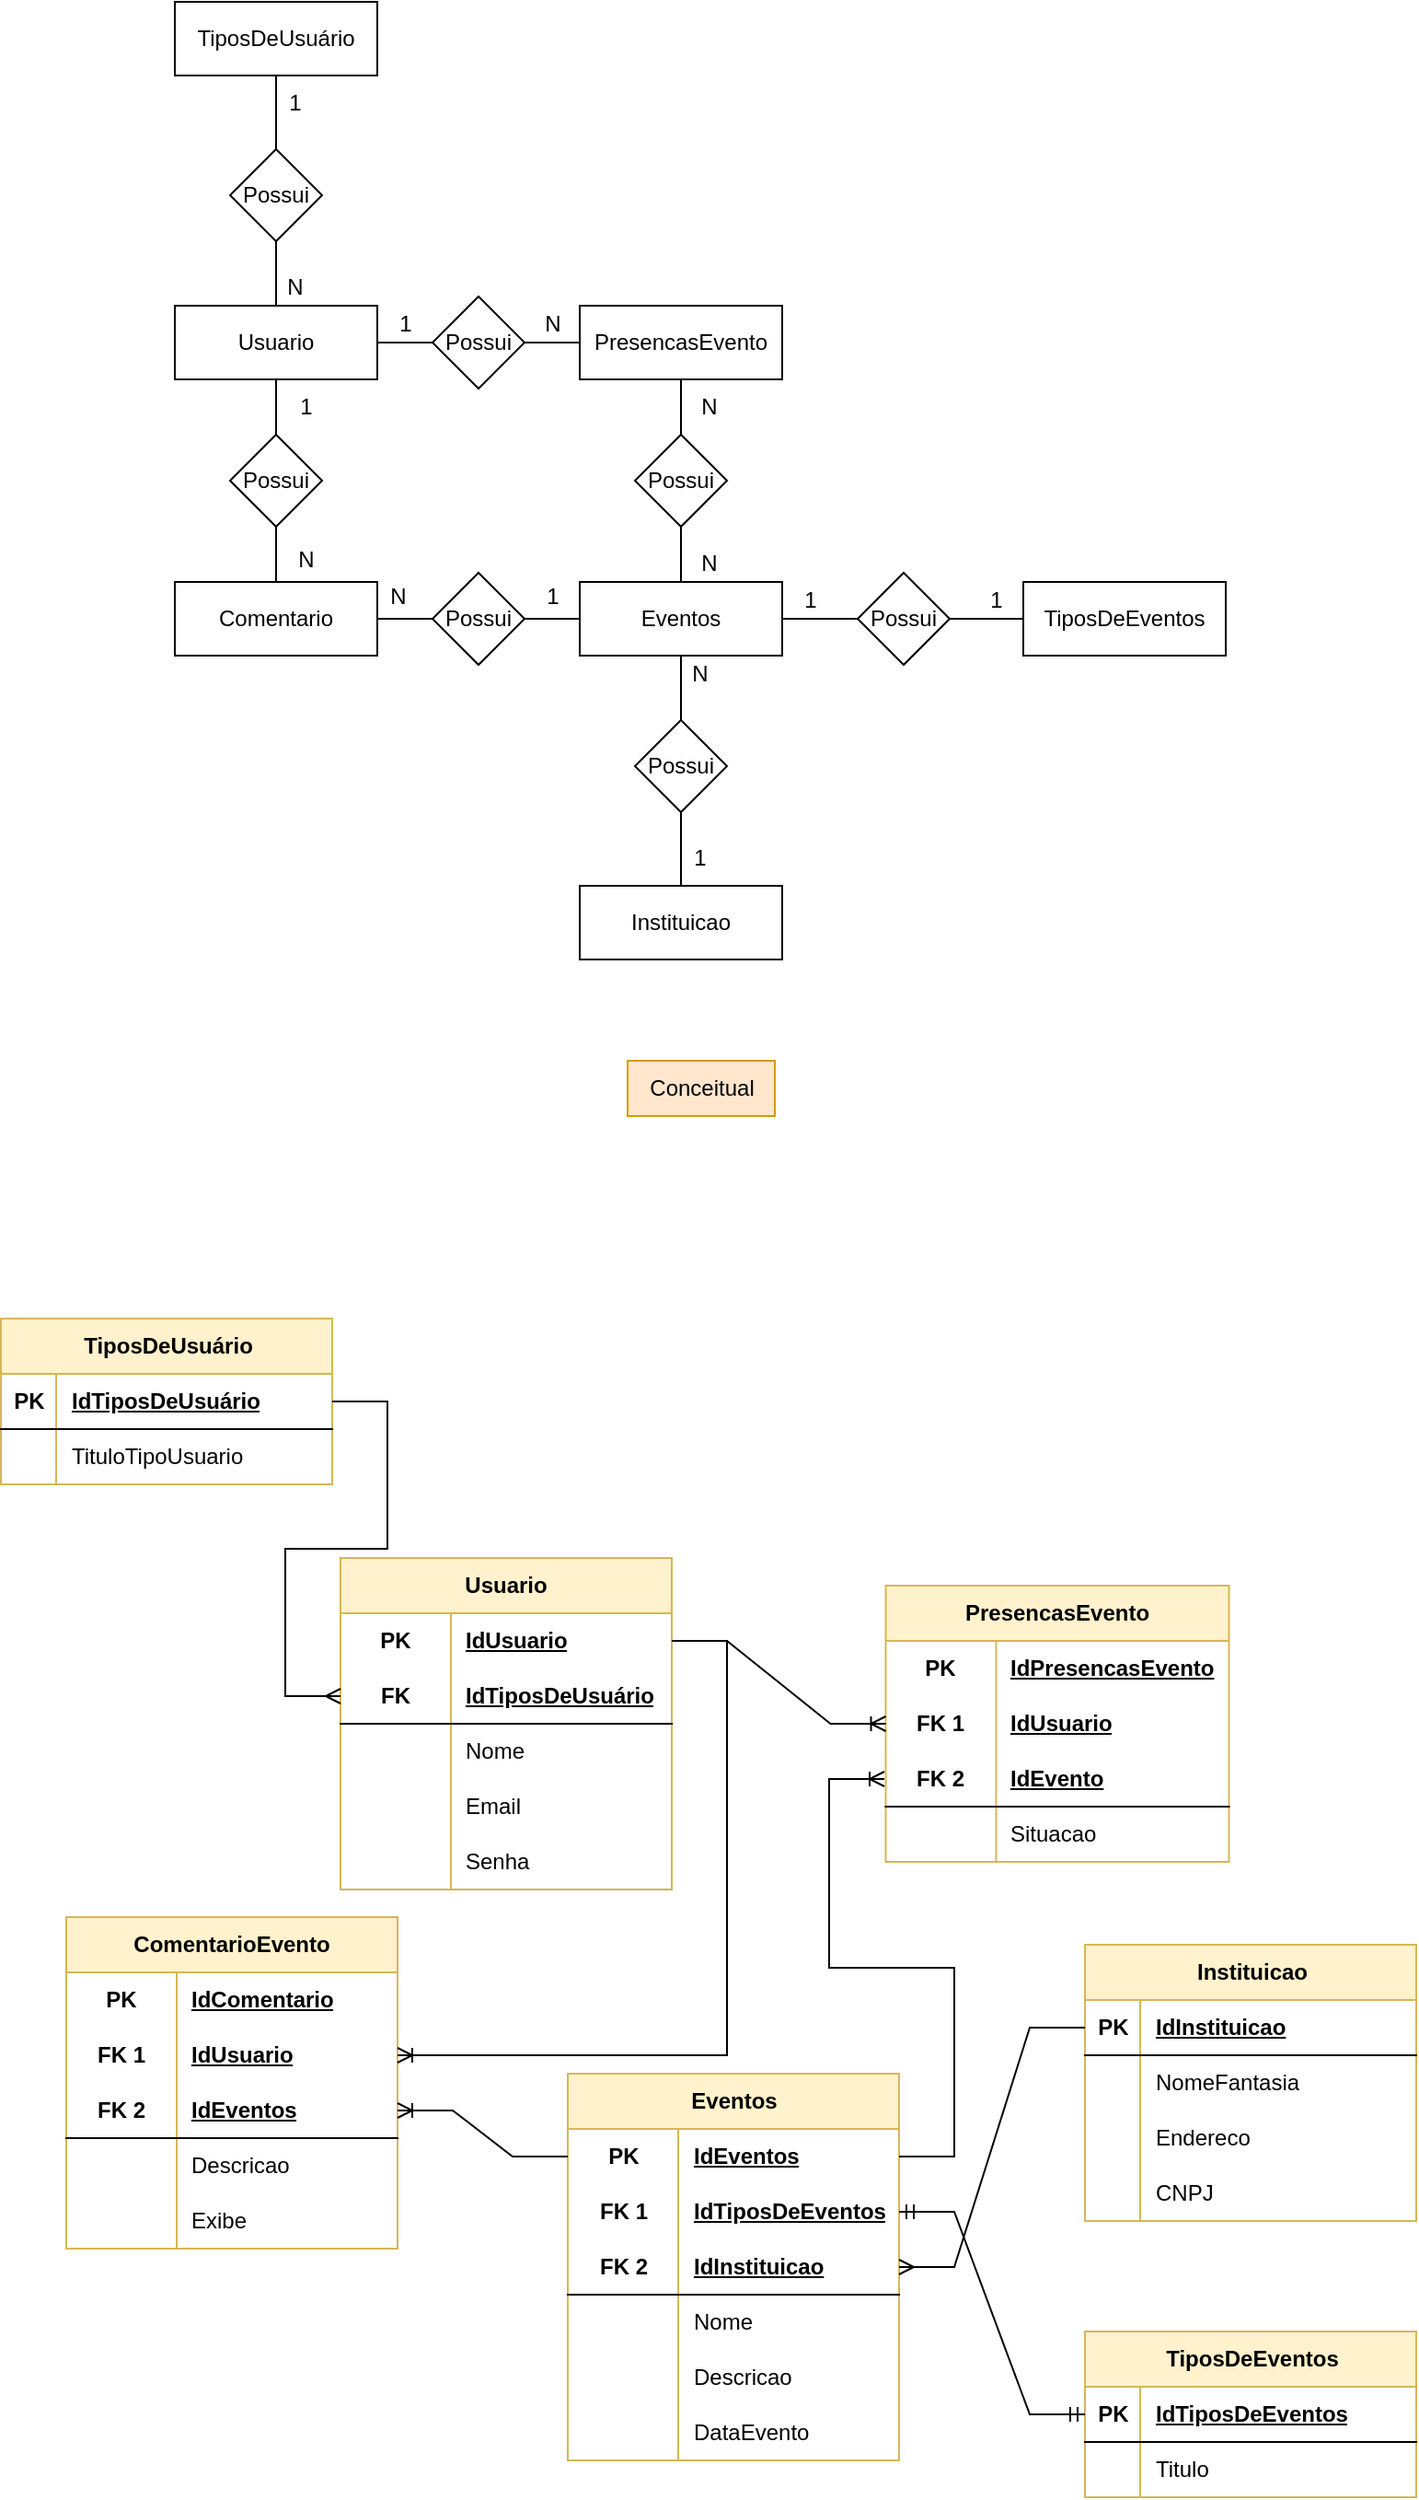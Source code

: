 <mxfile version="21.6.8" type="device">
  <diagram name="Página-1" id="Rrnj1-4y-pTIxCOdOpEf">
    <mxGraphModel dx="1050" dy="574" grid="1" gridSize="10" guides="1" tooltips="1" connect="1" arrows="1" fold="1" page="1" pageScale="1" pageWidth="827" pageHeight="1169" math="0" shadow="0">
      <root>
        <mxCell id="0" />
        <mxCell id="1" parent="0" />
        <mxCell id="rD9o9LRUl3aZi4QYc7Sl-25" value="" style="edgeStyle=orthogonalEdgeStyle;rounded=0;orthogonalLoop=1;jettySize=auto;html=1;endArrow=none;endFill=0;" parent="1" source="rD9o9LRUl3aZi4QYc7Sl-1" target="rD9o9LRUl3aZi4QYc7Sl-24" edge="1">
          <mxGeometry relative="1" as="geometry" />
        </mxCell>
        <mxCell id="rD9o9LRUl3aZi4QYc7Sl-49" value="" style="edgeStyle=orthogonalEdgeStyle;rounded=0;orthogonalLoop=1;jettySize=auto;html=1;endArrow=none;endFill=0;" parent="1" source="rD9o9LRUl3aZi4QYc7Sl-1" target="rD9o9LRUl3aZi4QYc7Sl-44" edge="1">
          <mxGeometry relative="1" as="geometry" />
        </mxCell>
        <mxCell id="rD9o9LRUl3aZi4QYc7Sl-1" value="Usuario" style="rounded=0;whiteSpace=wrap;html=1;" parent="1" vertex="1">
          <mxGeometry x="128" y="230" width="110" height="40" as="geometry" />
        </mxCell>
        <mxCell id="rD9o9LRUl3aZi4QYc7Sl-2" value="TiposDeUsuário" style="rounded=0;whiteSpace=wrap;html=1;" parent="1" vertex="1">
          <mxGeometry x="128" y="65" width="110" height="40" as="geometry" />
        </mxCell>
        <mxCell id="rD9o9LRUl3aZi4QYc7Sl-3" value="Eventos" style="rounded=0;whiteSpace=wrap;html=1;" parent="1" vertex="1">
          <mxGeometry x="348" y="380" width="110" height="40" as="geometry" />
        </mxCell>
        <mxCell id="rD9o9LRUl3aZi4QYc7Sl-4" value="TiposDeEventos" style="rounded=0;whiteSpace=wrap;html=1;" parent="1" vertex="1">
          <mxGeometry x="589" y="380" width="110" height="40" as="geometry" />
        </mxCell>
        <mxCell id="rD9o9LRUl3aZi4QYc7Sl-26" value="" style="edgeStyle=orthogonalEdgeStyle;rounded=0;orthogonalLoop=1;jettySize=auto;html=1;endArrow=none;endFill=0;" parent="1" source="rD9o9LRUl3aZi4QYc7Sl-7" target="rD9o9LRUl3aZi4QYc7Sl-24" edge="1">
          <mxGeometry relative="1" as="geometry" />
        </mxCell>
        <mxCell id="rD9o9LRUl3aZi4QYc7Sl-7" value="PresencasEvento" style="rounded=0;whiteSpace=wrap;html=1;" parent="1" vertex="1">
          <mxGeometry x="348" y="230" width="110" height="40" as="geometry" />
        </mxCell>
        <mxCell id="rD9o9LRUl3aZi4QYc7Sl-8" value="Instituicao" style="rounded=0;whiteSpace=wrap;html=1;" parent="1" vertex="1">
          <mxGeometry x="348" y="545" width="110" height="40" as="geometry" />
        </mxCell>
        <mxCell id="rD9o9LRUl3aZi4QYc7Sl-47" value="" style="edgeStyle=orthogonalEdgeStyle;rounded=0;orthogonalLoop=1;jettySize=auto;html=1;endArrow=none;endFill=0;" parent="1" source="rD9o9LRUl3aZi4QYc7Sl-9" target="rD9o9LRUl3aZi4QYc7Sl-43" edge="1">
          <mxGeometry relative="1" as="geometry" />
        </mxCell>
        <mxCell id="rD9o9LRUl3aZi4QYc7Sl-50" value="" style="edgeStyle=orthogonalEdgeStyle;rounded=0;orthogonalLoop=1;jettySize=auto;html=1;endArrow=none;endFill=0;" parent="1" source="rD9o9LRUl3aZi4QYc7Sl-9" target="rD9o9LRUl3aZi4QYc7Sl-44" edge="1">
          <mxGeometry relative="1" as="geometry" />
        </mxCell>
        <mxCell id="rD9o9LRUl3aZi4QYc7Sl-9" value="Comentario" style="rounded=0;whiteSpace=wrap;html=1;" parent="1" vertex="1">
          <mxGeometry x="128" y="380" width="110" height="40" as="geometry" />
        </mxCell>
        <mxCell id="rD9o9LRUl3aZi4QYc7Sl-41" value="" style="edgeStyle=orthogonalEdgeStyle;rounded=0;orthogonalLoop=1;jettySize=auto;html=1;endArrow=none;endFill=0;" parent="1" source="rD9o9LRUl3aZi4QYc7Sl-18" target="rD9o9LRUl3aZi4QYc7Sl-2" edge="1">
          <mxGeometry relative="1" as="geometry" />
        </mxCell>
        <mxCell id="rD9o9LRUl3aZi4QYc7Sl-42" value="" style="edgeStyle=orthogonalEdgeStyle;rounded=0;orthogonalLoop=1;jettySize=auto;html=1;endArrow=none;endFill=0;" parent="1" source="rD9o9LRUl3aZi4QYc7Sl-18" target="rD9o9LRUl3aZi4QYc7Sl-1" edge="1">
          <mxGeometry relative="1" as="geometry" />
        </mxCell>
        <mxCell id="rD9o9LRUl3aZi4QYc7Sl-18" value="Possui" style="rhombus;whiteSpace=wrap;html=1;" parent="1" vertex="1">
          <mxGeometry x="158" y="145" width="50" height="50" as="geometry" />
        </mxCell>
        <mxCell id="rD9o9LRUl3aZi4QYc7Sl-24" value="Possui" style="rhombus;whiteSpace=wrap;html=1;" parent="1" vertex="1">
          <mxGeometry x="268" y="225" width="50" height="50" as="geometry" />
        </mxCell>
        <mxCell id="rD9o9LRUl3aZi4QYc7Sl-29" style="edgeStyle=orthogonalEdgeStyle;rounded=0;orthogonalLoop=1;jettySize=auto;html=1;entryX=0.5;entryY=1;entryDx=0;entryDy=0;endArrow=none;endFill=0;" parent="1" source="rD9o9LRUl3aZi4QYc7Sl-27" target="rD9o9LRUl3aZi4QYc7Sl-7" edge="1">
          <mxGeometry relative="1" as="geometry" />
        </mxCell>
        <mxCell id="rD9o9LRUl3aZi4QYc7Sl-30" style="edgeStyle=orthogonalEdgeStyle;rounded=0;orthogonalLoop=1;jettySize=auto;html=1;endArrow=none;endFill=0;" parent="1" source="rD9o9LRUl3aZi4QYc7Sl-27" target="rD9o9LRUl3aZi4QYc7Sl-3" edge="1">
          <mxGeometry relative="1" as="geometry" />
        </mxCell>
        <mxCell id="rD9o9LRUl3aZi4QYc7Sl-27" value="Possui" style="rhombus;whiteSpace=wrap;html=1;" parent="1" vertex="1">
          <mxGeometry x="378" y="300" width="50" height="50" as="geometry" />
        </mxCell>
        <mxCell id="rD9o9LRUl3aZi4QYc7Sl-32" value="" style="edgeStyle=orthogonalEdgeStyle;rounded=0;orthogonalLoop=1;jettySize=auto;html=1;endArrow=none;endFill=0;" parent="1" source="rD9o9LRUl3aZi4QYc7Sl-31" target="rD9o9LRUl3aZi4QYc7Sl-4" edge="1">
          <mxGeometry relative="1" as="geometry" />
        </mxCell>
        <mxCell id="rD9o9LRUl3aZi4QYc7Sl-33" value="" style="edgeStyle=orthogonalEdgeStyle;rounded=0;orthogonalLoop=1;jettySize=auto;html=1;endArrow=none;endFill=0;" parent="1" source="rD9o9LRUl3aZi4QYc7Sl-31" target="rD9o9LRUl3aZi4QYc7Sl-3" edge="1">
          <mxGeometry relative="1" as="geometry" />
        </mxCell>
        <mxCell id="rD9o9LRUl3aZi4QYc7Sl-31" value="Possui" style="rhombus;whiteSpace=wrap;html=1;" parent="1" vertex="1">
          <mxGeometry x="499" y="375" width="50" height="50" as="geometry" />
        </mxCell>
        <mxCell id="rD9o9LRUl3aZi4QYc7Sl-38" value="" style="edgeStyle=orthogonalEdgeStyle;rounded=0;orthogonalLoop=1;jettySize=auto;html=1;endArrow=none;endFill=0;" parent="1" source="rD9o9LRUl3aZi4QYc7Sl-37" target="rD9o9LRUl3aZi4QYc7Sl-8" edge="1">
          <mxGeometry relative="1" as="geometry" />
        </mxCell>
        <mxCell id="rD9o9LRUl3aZi4QYc7Sl-40" style="edgeStyle=orthogonalEdgeStyle;rounded=0;orthogonalLoop=1;jettySize=auto;html=1;entryX=0.5;entryY=1;entryDx=0;entryDy=0;endArrow=none;endFill=0;" parent="1" source="rD9o9LRUl3aZi4QYc7Sl-37" target="rD9o9LRUl3aZi4QYc7Sl-3" edge="1">
          <mxGeometry relative="1" as="geometry" />
        </mxCell>
        <mxCell id="rD9o9LRUl3aZi4QYc7Sl-37" value="Possui" style="rhombus;whiteSpace=wrap;html=1;" parent="1" vertex="1">
          <mxGeometry x="378" y="455" width="50" height="50" as="geometry" />
        </mxCell>
        <mxCell id="rD9o9LRUl3aZi4QYc7Sl-45" value="" style="edgeStyle=orthogonalEdgeStyle;rounded=0;orthogonalLoop=1;jettySize=auto;html=1;endArrow=none;endFill=0;" parent="1" source="rD9o9LRUl3aZi4QYc7Sl-43" target="rD9o9LRUl3aZi4QYc7Sl-3" edge="1">
          <mxGeometry relative="1" as="geometry" />
        </mxCell>
        <mxCell id="rD9o9LRUl3aZi4QYc7Sl-43" value="Possui" style="rhombus;whiteSpace=wrap;html=1;" parent="1" vertex="1">
          <mxGeometry x="268" y="375" width="50" height="50" as="geometry" />
        </mxCell>
        <mxCell id="rD9o9LRUl3aZi4QYc7Sl-44" value="Possui" style="rhombus;whiteSpace=wrap;html=1;" parent="1" vertex="1">
          <mxGeometry x="158" y="300" width="50" height="50" as="geometry" />
        </mxCell>
        <mxCell id="rD9o9LRUl3aZi4QYc7Sl-51" value="1" style="text;html=1;align=center;verticalAlign=middle;resizable=0;points=[];autosize=1;strokeColor=none;fillColor=none;" parent="1" vertex="1">
          <mxGeometry x="178" y="105" width="30" height="30" as="geometry" />
        </mxCell>
        <mxCell id="rD9o9LRUl3aZi4QYc7Sl-52" value="N" style="text;html=1;align=center;verticalAlign=middle;resizable=0;points=[];autosize=1;strokeColor=none;fillColor=none;" parent="1" vertex="1">
          <mxGeometry x="178" y="205" width="30" height="30" as="geometry" />
        </mxCell>
        <mxCell id="rD9o9LRUl3aZi4QYc7Sl-53" value="N" style="text;html=1;align=center;verticalAlign=middle;resizable=0;points=[];autosize=1;strokeColor=none;fillColor=none;" parent="1" vertex="1">
          <mxGeometry x="318" y="225" width="30" height="30" as="geometry" />
        </mxCell>
        <mxCell id="rD9o9LRUl3aZi4QYc7Sl-54" value="1" style="text;html=1;align=center;verticalAlign=middle;resizable=0;points=[];autosize=1;strokeColor=none;fillColor=none;" parent="1" vertex="1">
          <mxGeometry x="238" y="225" width="30" height="30" as="geometry" />
        </mxCell>
        <mxCell id="rD9o9LRUl3aZi4QYc7Sl-55" value="N" style="text;html=1;align=center;verticalAlign=middle;resizable=0;points=[];autosize=1;strokeColor=none;fillColor=none;" parent="1" vertex="1">
          <mxGeometry x="403" y="355" width="30" height="30" as="geometry" />
        </mxCell>
        <mxCell id="rD9o9LRUl3aZi4QYc7Sl-56" value="N" style="text;html=1;align=center;verticalAlign=middle;resizable=0;points=[];autosize=1;strokeColor=none;fillColor=none;" parent="1" vertex="1">
          <mxGeometry x="403" y="270" width="30" height="30" as="geometry" />
        </mxCell>
        <mxCell id="rD9o9LRUl3aZi4QYc7Sl-57" value="1" style="text;html=1;align=center;verticalAlign=middle;resizable=0;points=[];autosize=1;strokeColor=none;fillColor=none;" parent="1" vertex="1">
          <mxGeometry x="458" y="375" width="30" height="30" as="geometry" />
        </mxCell>
        <mxCell id="rD9o9LRUl3aZi4QYc7Sl-58" value="1" style="text;html=1;align=center;verticalAlign=middle;resizable=0;points=[];autosize=1;strokeColor=none;fillColor=none;" parent="1" vertex="1">
          <mxGeometry x="559" y="375" width="30" height="30" as="geometry" />
        </mxCell>
        <mxCell id="rD9o9LRUl3aZi4QYc7Sl-59" value="1" style="text;html=1;align=center;verticalAlign=middle;resizable=0;points=[];autosize=1;strokeColor=none;fillColor=none;" parent="1" vertex="1">
          <mxGeometry x="398" y="515" width="30" height="30" as="geometry" />
        </mxCell>
        <mxCell id="rD9o9LRUl3aZi4QYc7Sl-60" value="N" style="text;html=1;align=center;verticalAlign=middle;resizable=0;points=[];autosize=1;strokeColor=none;fillColor=none;" parent="1" vertex="1">
          <mxGeometry x="398" y="415" width="30" height="30" as="geometry" />
        </mxCell>
        <mxCell id="rD9o9LRUl3aZi4QYc7Sl-61" value="1" style="text;html=1;align=center;verticalAlign=middle;resizable=0;points=[];autosize=1;strokeColor=none;fillColor=none;" parent="1" vertex="1">
          <mxGeometry x="184" y="270" width="30" height="30" as="geometry" />
        </mxCell>
        <mxCell id="rD9o9LRUl3aZi4QYc7Sl-62" value="N" style="text;html=1;align=center;verticalAlign=middle;resizable=0;points=[];autosize=1;strokeColor=none;fillColor=none;" parent="1" vertex="1">
          <mxGeometry x="184" y="353" width="30" height="30" as="geometry" />
        </mxCell>
        <mxCell id="rD9o9LRUl3aZi4QYc7Sl-63" value="N" style="text;html=1;align=center;verticalAlign=middle;resizable=0;points=[];autosize=1;strokeColor=none;fillColor=none;" parent="1" vertex="1">
          <mxGeometry x="234" y="373" width="30" height="30" as="geometry" />
        </mxCell>
        <mxCell id="rD9o9LRUl3aZi4QYc7Sl-64" value="1" style="text;html=1;align=center;verticalAlign=middle;resizable=0;points=[];autosize=1;strokeColor=none;fillColor=none;" parent="1" vertex="1">
          <mxGeometry x="318" y="373" width="30" height="30" as="geometry" />
        </mxCell>
        <mxCell id="rD9o9LRUl3aZi4QYc7Sl-65" value="Conceitual" style="text;html=1;align=center;verticalAlign=middle;resizable=0;points=[];autosize=1;strokeColor=#d79b00;fillColor=#ffe6cc;" parent="1" vertex="1">
          <mxGeometry x="374" y="640" width="80" height="30" as="geometry" />
        </mxCell>
        <mxCell id="rD9o9LRUl3aZi4QYc7Sl-66" value="Usuario" style="shape=table;startSize=30;container=1;collapsible=1;childLayout=tableLayout;fixedRows=1;rowLines=0;fontStyle=1;align=center;resizeLast=1;html=1;whiteSpace=wrap;fillColor=#fff2cc;strokeColor=#d6b656;" parent="1" vertex="1">
          <mxGeometry x="218" y="910" width="180" height="180" as="geometry" />
        </mxCell>
        <mxCell id="rD9o9LRUl3aZi4QYc7Sl-67" value="" style="shape=tableRow;horizontal=0;startSize=0;swimlaneHead=0;swimlaneBody=0;fillColor=none;collapsible=0;dropTarget=0;points=[[0,0.5],[1,0.5]];portConstraint=eastwest;top=0;left=0;right=0;bottom=0;html=1;" parent="rD9o9LRUl3aZi4QYc7Sl-66" vertex="1">
          <mxGeometry y="30" width="180" height="30" as="geometry" />
        </mxCell>
        <mxCell id="rD9o9LRUl3aZi4QYc7Sl-68" value="PK" style="shape=partialRectangle;connectable=0;fillColor=none;top=0;left=0;bottom=0;right=0;fontStyle=1;overflow=hidden;html=1;whiteSpace=wrap;" parent="rD9o9LRUl3aZi4QYc7Sl-67" vertex="1">
          <mxGeometry width="60" height="30" as="geometry">
            <mxRectangle width="60" height="30" as="alternateBounds" />
          </mxGeometry>
        </mxCell>
        <mxCell id="rD9o9LRUl3aZi4QYc7Sl-69" value="IdUsuario" style="shape=partialRectangle;connectable=0;fillColor=none;top=0;left=0;bottom=0;right=0;align=left;spacingLeft=6;fontStyle=5;overflow=hidden;html=1;whiteSpace=wrap;" parent="rD9o9LRUl3aZi4QYc7Sl-67" vertex="1">
          <mxGeometry x="60" width="120" height="30" as="geometry">
            <mxRectangle width="120" height="30" as="alternateBounds" />
          </mxGeometry>
        </mxCell>
        <mxCell id="rD9o9LRUl3aZi4QYc7Sl-70" value="" style="shape=tableRow;horizontal=0;startSize=0;swimlaneHead=0;swimlaneBody=0;fillColor=none;collapsible=0;dropTarget=0;points=[[0,0.5],[1,0.5]];portConstraint=eastwest;top=0;left=0;right=0;bottom=1;html=1;" parent="rD9o9LRUl3aZi4QYc7Sl-66" vertex="1">
          <mxGeometry y="60" width="180" height="30" as="geometry" />
        </mxCell>
        <mxCell id="rD9o9LRUl3aZi4QYc7Sl-71" value="FK" style="shape=partialRectangle;connectable=0;fillColor=none;top=0;left=0;bottom=0;right=0;fontStyle=1;overflow=hidden;html=1;whiteSpace=wrap;" parent="rD9o9LRUl3aZi4QYc7Sl-70" vertex="1">
          <mxGeometry width="60" height="30" as="geometry">
            <mxRectangle width="60" height="30" as="alternateBounds" />
          </mxGeometry>
        </mxCell>
        <mxCell id="rD9o9LRUl3aZi4QYc7Sl-72" value="IdTiposDeUsuário" style="shape=partialRectangle;connectable=0;fillColor=none;top=0;left=0;bottom=0;right=0;align=left;spacingLeft=6;fontStyle=5;overflow=hidden;html=1;whiteSpace=wrap;" parent="rD9o9LRUl3aZi4QYc7Sl-70" vertex="1">
          <mxGeometry x="60" width="120" height="30" as="geometry">
            <mxRectangle width="120" height="30" as="alternateBounds" />
          </mxGeometry>
        </mxCell>
        <mxCell id="rD9o9LRUl3aZi4QYc7Sl-73" value="" style="shape=tableRow;horizontal=0;startSize=0;swimlaneHead=0;swimlaneBody=0;fillColor=none;collapsible=0;dropTarget=0;points=[[0,0.5],[1,0.5]];portConstraint=eastwest;top=0;left=0;right=0;bottom=0;html=1;" parent="rD9o9LRUl3aZi4QYc7Sl-66" vertex="1">
          <mxGeometry y="90" width="180" height="30" as="geometry" />
        </mxCell>
        <mxCell id="rD9o9LRUl3aZi4QYc7Sl-74" value="" style="shape=partialRectangle;connectable=0;fillColor=none;top=0;left=0;bottom=0;right=0;editable=1;overflow=hidden;html=1;whiteSpace=wrap;" parent="rD9o9LRUl3aZi4QYc7Sl-73" vertex="1">
          <mxGeometry width="60" height="30" as="geometry">
            <mxRectangle width="60" height="30" as="alternateBounds" />
          </mxGeometry>
        </mxCell>
        <mxCell id="rD9o9LRUl3aZi4QYc7Sl-75" value="Nome" style="shape=partialRectangle;connectable=0;fillColor=none;top=0;left=0;bottom=0;right=0;align=left;spacingLeft=6;overflow=hidden;html=1;whiteSpace=wrap;" parent="rD9o9LRUl3aZi4QYc7Sl-73" vertex="1">
          <mxGeometry x="60" width="120" height="30" as="geometry">
            <mxRectangle width="120" height="30" as="alternateBounds" />
          </mxGeometry>
        </mxCell>
        <mxCell id="rD9o9LRUl3aZi4QYc7Sl-76" value="" style="shape=tableRow;horizontal=0;startSize=0;swimlaneHead=0;swimlaneBody=0;fillColor=none;collapsible=0;dropTarget=0;points=[[0,0.5],[1,0.5]];portConstraint=eastwest;top=0;left=0;right=0;bottom=0;html=1;" parent="rD9o9LRUl3aZi4QYc7Sl-66" vertex="1">
          <mxGeometry y="120" width="180" height="30" as="geometry" />
        </mxCell>
        <mxCell id="rD9o9LRUl3aZi4QYc7Sl-77" value="" style="shape=partialRectangle;connectable=0;fillColor=none;top=0;left=0;bottom=0;right=0;editable=1;overflow=hidden;html=1;whiteSpace=wrap;" parent="rD9o9LRUl3aZi4QYc7Sl-76" vertex="1">
          <mxGeometry width="60" height="30" as="geometry">
            <mxRectangle width="60" height="30" as="alternateBounds" />
          </mxGeometry>
        </mxCell>
        <mxCell id="rD9o9LRUl3aZi4QYc7Sl-78" value="Email" style="shape=partialRectangle;connectable=0;fillColor=none;top=0;left=0;bottom=0;right=0;align=left;spacingLeft=6;overflow=hidden;html=1;whiteSpace=wrap;" parent="rD9o9LRUl3aZi4QYc7Sl-76" vertex="1">
          <mxGeometry x="60" width="120" height="30" as="geometry">
            <mxRectangle width="120" height="30" as="alternateBounds" />
          </mxGeometry>
        </mxCell>
        <mxCell id="rD9o9LRUl3aZi4QYc7Sl-166" style="shape=tableRow;horizontal=0;startSize=0;swimlaneHead=0;swimlaneBody=0;fillColor=none;collapsible=0;dropTarget=0;points=[[0,0.5],[1,0.5]];portConstraint=eastwest;top=0;left=0;right=0;bottom=0;html=1;" parent="rD9o9LRUl3aZi4QYc7Sl-66" vertex="1">
          <mxGeometry y="150" width="180" height="30" as="geometry" />
        </mxCell>
        <mxCell id="rD9o9LRUl3aZi4QYc7Sl-167" style="shape=partialRectangle;connectable=0;fillColor=none;top=0;left=0;bottom=0;right=0;editable=1;overflow=hidden;html=1;whiteSpace=wrap;" parent="rD9o9LRUl3aZi4QYc7Sl-166" vertex="1">
          <mxGeometry width="60" height="30" as="geometry">
            <mxRectangle width="60" height="30" as="alternateBounds" />
          </mxGeometry>
        </mxCell>
        <mxCell id="rD9o9LRUl3aZi4QYc7Sl-168" value="Senha" style="shape=partialRectangle;connectable=0;fillColor=none;top=0;left=0;bottom=0;right=0;align=left;spacingLeft=6;overflow=hidden;html=1;whiteSpace=wrap;" parent="rD9o9LRUl3aZi4QYc7Sl-166" vertex="1">
          <mxGeometry x="60" width="120" height="30" as="geometry">
            <mxRectangle width="120" height="30" as="alternateBounds" />
          </mxGeometry>
        </mxCell>
        <mxCell id="rD9o9LRUl3aZi4QYc7Sl-79" value="Eventos" style="shape=table;startSize=30;container=1;collapsible=1;childLayout=tableLayout;fixedRows=1;rowLines=0;fontStyle=1;align=center;resizeLast=1;html=1;whiteSpace=wrap;fillColor=#fff2cc;strokeColor=#d6b656;" parent="1" vertex="1">
          <mxGeometry x="341.5" y="1190" width="180" height="210" as="geometry" />
        </mxCell>
        <mxCell id="rD9o9LRUl3aZi4QYc7Sl-80" value="" style="shape=tableRow;horizontal=0;startSize=0;swimlaneHead=0;swimlaneBody=0;fillColor=none;collapsible=0;dropTarget=0;points=[[0,0.5],[1,0.5]];portConstraint=eastwest;top=0;left=0;right=0;bottom=0;html=1;" parent="rD9o9LRUl3aZi4QYc7Sl-79" vertex="1">
          <mxGeometry y="30" width="180" height="30" as="geometry" />
        </mxCell>
        <mxCell id="rD9o9LRUl3aZi4QYc7Sl-81" value="PK" style="shape=partialRectangle;connectable=0;fillColor=none;top=0;left=0;bottom=0;right=0;fontStyle=1;overflow=hidden;html=1;whiteSpace=wrap;" parent="rD9o9LRUl3aZi4QYc7Sl-80" vertex="1">
          <mxGeometry width="60" height="30" as="geometry">
            <mxRectangle width="60" height="30" as="alternateBounds" />
          </mxGeometry>
        </mxCell>
        <mxCell id="rD9o9LRUl3aZi4QYc7Sl-82" value="IdEventos" style="shape=partialRectangle;connectable=0;fillColor=none;top=0;left=0;bottom=0;right=0;align=left;spacingLeft=6;fontStyle=5;overflow=hidden;html=1;whiteSpace=wrap;" parent="rD9o9LRUl3aZi4QYc7Sl-80" vertex="1">
          <mxGeometry x="60" width="120" height="30" as="geometry">
            <mxRectangle width="120" height="30" as="alternateBounds" />
          </mxGeometry>
        </mxCell>
        <mxCell id="9bbt2H4-ovCzPWeeyR1v-1" style="shape=tableRow;horizontal=0;startSize=0;swimlaneHead=0;swimlaneBody=0;fillColor=none;collapsible=0;dropTarget=0;points=[[0,0.5],[1,0.5]];portConstraint=eastwest;top=0;left=0;right=0;bottom=0;html=1;" parent="rD9o9LRUl3aZi4QYc7Sl-79" vertex="1">
          <mxGeometry y="60" width="180" height="30" as="geometry" />
        </mxCell>
        <mxCell id="9bbt2H4-ovCzPWeeyR1v-2" value="FK 1" style="shape=partialRectangle;connectable=0;fillColor=none;top=0;left=0;bottom=0;right=0;fontStyle=1;overflow=hidden;html=1;whiteSpace=wrap;" parent="9bbt2H4-ovCzPWeeyR1v-1" vertex="1">
          <mxGeometry width="60" height="30" as="geometry">
            <mxRectangle width="60" height="30" as="alternateBounds" />
          </mxGeometry>
        </mxCell>
        <mxCell id="9bbt2H4-ovCzPWeeyR1v-3" value="IdTiposDeEventos" style="shape=partialRectangle;connectable=0;fillColor=none;top=0;left=0;bottom=0;right=0;align=left;spacingLeft=6;fontStyle=5;overflow=hidden;html=1;whiteSpace=wrap;" parent="9bbt2H4-ovCzPWeeyR1v-1" vertex="1">
          <mxGeometry x="60" width="120" height="30" as="geometry">
            <mxRectangle width="120" height="30" as="alternateBounds" />
          </mxGeometry>
        </mxCell>
        <mxCell id="rD9o9LRUl3aZi4QYc7Sl-83" value="" style="shape=tableRow;horizontal=0;startSize=0;swimlaneHead=0;swimlaneBody=0;fillColor=none;collapsible=0;dropTarget=0;points=[[0,0.5],[1,0.5]];portConstraint=eastwest;top=0;left=0;right=0;bottom=1;html=1;" parent="rD9o9LRUl3aZi4QYc7Sl-79" vertex="1">
          <mxGeometry y="90" width="180" height="30" as="geometry" />
        </mxCell>
        <mxCell id="rD9o9LRUl3aZi4QYc7Sl-84" value="FK 2" style="shape=partialRectangle;connectable=0;fillColor=none;top=0;left=0;bottom=0;right=0;fontStyle=1;overflow=hidden;html=1;whiteSpace=wrap;" parent="rD9o9LRUl3aZi4QYc7Sl-83" vertex="1">
          <mxGeometry width="60" height="30" as="geometry">
            <mxRectangle width="60" height="30" as="alternateBounds" />
          </mxGeometry>
        </mxCell>
        <mxCell id="rD9o9LRUl3aZi4QYc7Sl-85" value="IdInstituicao" style="shape=partialRectangle;connectable=0;fillColor=none;top=0;left=0;bottom=0;right=0;align=left;spacingLeft=6;fontStyle=5;overflow=hidden;html=1;whiteSpace=wrap;" parent="rD9o9LRUl3aZi4QYc7Sl-83" vertex="1">
          <mxGeometry x="60" width="120" height="30" as="geometry">
            <mxRectangle width="120" height="30" as="alternateBounds" />
          </mxGeometry>
        </mxCell>
        <mxCell id="rD9o9LRUl3aZi4QYc7Sl-86" value="" style="shape=tableRow;horizontal=0;startSize=0;swimlaneHead=0;swimlaneBody=0;fillColor=none;collapsible=0;dropTarget=0;points=[[0,0.5],[1,0.5]];portConstraint=eastwest;top=0;left=0;right=0;bottom=0;html=1;" parent="rD9o9LRUl3aZi4QYc7Sl-79" vertex="1">
          <mxGeometry y="120" width="180" height="30" as="geometry" />
        </mxCell>
        <mxCell id="rD9o9LRUl3aZi4QYc7Sl-87" value="" style="shape=partialRectangle;connectable=0;fillColor=none;top=0;left=0;bottom=0;right=0;editable=1;overflow=hidden;html=1;whiteSpace=wrap;" parent="rD9o9LRUl3aZi4QYc7Sl-86" vertex="1">
          <mxGeometry width="60" height="30" as="geometry">
            <mxRectangle width="60" height="30" as="alternateBounds" />
          </mxGeometry>
        </mxCell>
        <mxCell id="rD9o9LRUl3aZi4QYc7Sl-88" value="Nome" style="shape=partialRectangle;connectable=0;fillColor=none;top=0;left=0;bottom=0;right=0;align=left;spacingLeft=6;overflow=hidden;html=1;whiteSpace=wrap;" parent="rD9o9LRUl3aZi4QYc7Sl-86" vertex="1">
          <mxGeometry x="60" width="120" height="30" as="geometry">
            <mxRectangle width="120" height="30" as="alternateBounds" />
          </mxGeometry>
        </mxCell>
        <mxCell id="rD9o9LRUl3aZi4QYc7Sl-89" value="" style="shape=tableRow;horizontal=0;startSize=0;swimlaneHead=0;swimlaneBody=0;fillColor=none;collapsible=0;dropTarget=0;points=[[0,0.5],[1,0.5]];portConstraint=eastwest;top=0;left=0;right=0;bottom=0;html=1;" parent="rD9o9LRUl3aZi4QYc7Sl-79" vertex="1">
          <mxGeometry y="150" width="180" height="30" as="geometry" />
        </mxCell>
        <mxCell id="rD9o9LRUl3aZi4QYc7Sl-90" value="" style="shape=partialRectangle;connectable=0;fillColor=none;top=0;left=0;bottom=0;right=0;editable=1;overflow=hidden;html=1;whiteSpace=wrap;" parent="rD9o9LRUl3aZi4QYc7Sl-89" vertex="1">
          <mxGeometry width="60" height="30" as="geometry">
            <mxRectangle width="60" height="30" as="alternateBounds" />
          </mxGeometry>
        </mxCell>
        <mxCell id="rD9o9LRUl3aZi4QYc7Sl-91" value="Descricao" style="shape=partialRectangle;connectable=0;fillColor=none;top=0;left=0;bottom=0;right=0;align=left;spacingLeft=6;overflow=hidden;html=1;whiteSpace=wrap;" parent="rD9o9LRUl3aZi4QYc7Sl-89" vertex="1">
          <mxGeometry x="60" width="120" height="30" as="geometry">
            <mxRectangle width="120" height="30" as="alternateBounds" />
          </mxGeometry>
        </mxCell>
        <mxCell id="rD9o9LRUl3aZi4QYc7Sl-183" style="shape=tableRow;horizontal=0;startSize=0;swimlaneHead=0;swimlaneBody=0;fillColor=none;collapsible=0;dropTarget=0;points=[[0,0.5],[1,0.5]];portConstraint=eastwest;top=0;left=0;right=0;bottom=0;html=1;" parent="rD9o9LRUl3aZi4QYc7Sl-79" vertex="1">
          <mxGeometry y="180" width="180" height="30" as="geometry" />
        </mxCell>
        <mxCell id="rD9o9LRUl3aZi4QYc7Sl-184" style="shape=partialRectangle;connectable=0;fillColor=none;top=0;left=0;bottom=0;right=0;editable=1;overflow=hidden;html=1;whiteSpace=wrap;" parent="rD9o9LRUl3aZi4QYc7Sl-183" vertex="1">
          <mxGeometry width="60" height="30" as="geometry">
            <mxRectangle width="60" height="30" as="alternateBounds" />
          </mxGeometry>
        </mxCell>
        <mxCell id="rD9o9LRUl3aZi4QYc7Sl-185" value="DataEvento" style="shape=partialRectangle;connectable=0;fillColor=none;top=0;left=0;bottom=0;right=0;align=left;spacingLeft=6;overflow=hidden;html=1;whiteSpace=wrap;" parent="rD9o9LRUl3aZi4QYc7Sl-183" vertex="1">
          <mxGeometry x="60" width="120" height="30" as="geometry">
            <mxRectangle width="120" height="30" as="alternateBounds" />
          </mxGeometry>
        </mxCell>
        <mxCell id="rD9o9LRUl3aZi4QYc7Sl-92" value="TiposDeEventos" style="shape=table;startSize=30;container=1;collapsible=1;childLayout=tableLayout;fixedRows=1;rowLines=0;fontStyle=1;align=center;resizeLast=1;html=1;fillColor=#fff2cc;strokeColor=#d6b656;" parent="1" vertex="1">
          <mxGeometry x="622.5" y="1330" width="180" height="90" as="geometry" />
        </mxCell>
        <mxCell id="rD9o9LRUl3aZi4QYc7Sl-93" value="" style="shape=tableRow;horizontal=0;startSize=0;swimlaneHead=0;swimlaneBody=0;fillColor=none;collapsible=0;dropTarget=0;points=[[0,0.5],[1,0.5]];portConstraint=eastwest;top=0;left=0;right=0;bottom=1;" parent="rD9o9LRUl3aZi4QYc7Sl-92" vertex="1">
          <mxGeometry y="30" width="180" height="30" as="geometry" />
        </mxCell>
        <mxCell id="rD9o9LRUl3aZi4QYc7Sl-94" value="PK" style="shape=partialRectangle;connectable=0;fillColor=none;top=0;left=0;bottom=0;right=0;fontStyle=1;overflow=hidden;whiteSpace=wrap;html=1;" parent="rD9o9LRUl3aZi4QYc7Sl-93" vertex="1">
          <mxGeometry width="30" height="30" as="geometry">
            <mxRectangle width="30" height="30" as="alternateBounds" />
          </mxGeometry>
        </mxCell>
        <mxCell id="rD9o9LRUl3aZi4QYc7Sl-95" value="IdTiposDeEventos" style="shape=partialRectangle;connectable=0;fillColor=none;top=0;left=0;bottom=0;right=0;align=left;spacingLeft=6;fontStyle=5;overflow=hidden;whiteSpace=wrap;html=1;" parent="rD9o9LRUl3aZi4QYc7Sl-93" vertex="1">
          <mxGeometry x="30" width="150" height="30" as="geometry">
            <mxRectangle width="150" height="30" as="alternateBounds" />
          </mxGeometry>
        </mxCell>
        <mxCell id="rD9o9LRUl3aZi4QYc7Sl-96" value="" style="shape=tableRow;horizontal=0;startSize=0;swimlaneHead=0;swimlaneBody=0;fillColor=none;collapsible=0;dropTarget=0;points=[[0,0.5],[1,0.5]];portConstraint=eastwest;top=0;left=0;right=0;bottom=0;" parent="rD9o9LRUl3aZi4QYc7Sl-92" vertex="1">
          <mxGeometry y="60" width="180" height="30" as="geometry" />
        </mxCell>
        <mxCell id="rD9o9LRUl3aZi4QYc7Sl-97" value="" style="shape=partialRectangle;connectable=0;fillColor=none;top=0;left=0;bottom=0;right=0;editable=1;overflow=hidden;whiteSpace=wrap;html=1;" parent="rD9o9LRUl3aZi4QYc7Sl-96" vertex="1">
          <mxGeometry width="30" height="30" as="geometry">
            <mxRectangle width="30" height="30" as="alternateBounds" />
          </mxGeometry>
        </mxCell>
        <mxCell id="rD9o9LRUl3aZi4QYc7Sl-98" value="Titulo" style="shape=partialRectangle;connectable=0;fillColor=none;top=0;left=0;bottom=0;right=0;align=left;spacingLeft=6;overflow=hidden;whiteSpace=wrap;html=1;" parent="rD9o9LRUl3aZi4QYc7Sl-96" vertex="1">
          <mxGeometry x="30" width="150" height="30" as="geometry">
            <mxRectangle width="150" height="30" as="alternateBounds" />
          </mxGeometry>
        </mxCell>
        <mxCell id="rD9o9LRUl3aZi4QYc7Sl-105" value="Instituicao" style="shape=table;startSize=30;container=1;collapsible=1;childLayout=tableLayout;fixedRows=1;rowLines=0;fontStyle=1;align=center;resizeLast=1;html=1;fillColor=#fff2cc;strokeColor=#d6b656;" parent="1" vertex="1">
          <mxGeometry x="622.5" y="1120" width="180" height="150" as="geometry" />
        </mxCell>
        <mxCell id="rD9o9LRUl3aZi4QYc7Sl-106" value="" style="shape=tableRow;horizontal=0;startSize=0;swimlaneHead=0;swimlaneBody=0;fillColor=none;collapsible=0;dropTarget=0;points=[[0,0.5],[1,0.5]];portConstraint=eastwest;top=0;left=0;right=0;bottom=1;" parent="rD9o9LRUl3aZi4QYc7Sl-105" vertex="1">
          <mxGeometry y="30" width="180" height="30" as="geometry" />
        </mxCell>
        <mxCell id="rD9o9LRUl3aZi4QYc7Sl-107" value="PK" style="shape=partialRectangle;connectable=0;fillColor=none;top=0;left=0;bottom=0;right=0;fontStyle=1;overflow=hidden;whiteSpace=wrap;html=1;" parent="rD9o9LRUl3aZi4QYc7Sl-106" vertex="1">
          <mxGeometry width="30" height="30" as="geometry">
            <mxRectangle width="30" height="30" as="alternateBounds" />
          </mxGeometry>
        </mxCell>
        <mxCell id="rD9o9LRUl3aZi4QYc7Sl-108" value="IdInstituicao" style="shape=partialRectangle;connectable=0;fillColor=none;top=0;left=0;bottom=0;right=0;align=left;spacingLeft=6;fontStyle=5;overflow=hidden;whiteSpace=wrap;html=1;" parent="rD9o9LRUl3aZi4QYc7Sl-106" vertex="1">
          <mxGeometry x="30" width="150" height="30" as="geometry">
            <mxRectangle width="150" height="30" as="alternateBounds" />
          </mxGeometry>
        </mxCell>
        <mxCell id="rD9o9LRUl3aZi4QYc7Sl-109" value="" style="shape=tableRow;horizontal=0;startSize=0;swimlaneHead=0;swimlaneBody=0;fillColor=none;collapsible=0;dropTarget=0;points=[[0,0.5],[1,0.5]];portConstraint=eastwest;top=0;left=0;right=0;bottom=0;" parent="rD9o9LRUl3aZi4QYc7Sl-105" vertex="1">
          <mxGeometry y="60" width="180" height="30" as="geometry" />
        </mxCell>
        <mxCell id="rD9o9LRUl3aZi4QYc7Sl-110" value="" style="shape=partialRectangle;connectable=0;fillColor=none;top=0;left=0;bottom=0;right=0;editable=1;overflow=hidden;whiteSpace=wrap;html=1;" parent="rD9o9LRUl3aZi4QYc7Sl-109" vertex="1">
          <mxGeometry width="30" height="30" as="geometry">
            <mxRectangle width="30" height="30" as="alternateBounds" />
          </mxGeometry>
        </mxCell>
        <mxCell id="rD9o9LRUl3aZi4QYc7Sl-111" value="NomeFantasia" style="shape=partialRectangle;connectable=0;fillColor=none;top=0;left=0;bottom=0;right=0;align=left;spacingLeft=6;overflow=hidden;whiteSpace=wrap;html=1;" parent="rD9o9LRUl3aZi4QYc7Sl-109" vertex="1">
          <mxGeometry x="30" width="150" height="30" as="geometry">
            <mxRectangle width="150" height="30" as="alternateBounds" />
          </mxGeometry>
        </mxCell>
        <mxCell id="rD9o9LRUl3aZi4QYc7Sl-112" value="" style="shape=tableRow;horizontal=0;startSize=0;swimlaneHead=0;swimlaneBody=0;fillColor=none;collapsible=0;dropTarget=0;points=[[0,0.5],[1,0.5]];portConstraint=eastwest;top=0;left=0;right=0;bottom=0;" parent="rD9o9LRUl3aZi4QYc7Sl-105" vertex="1">
          <mxGeometry y="90" width="180" height="30" as="geometry" />
        </mxCell>
        <mxCell id="rD9o9LRUl3aZi4QYc7Sl-113" value="" style="shape=partialRectangle;connectable=0;fillColor=none;top=0;left=0;bottom=0;right=0;editable=1;overflow=hidden;whiteSpace=wrap;html=1;" parent="rD9o9LRUl3aZi4QYc7Sl-112" vertex="1">
          <mxGeometry width="30" height="30" as="geometry">
            <mxRectangle width="30" height="30" as="alternateBounds" />
          </mxGeometry>
        </mxCell>
        <mxCell id="rD9o9LRUl3aZi4QYc7Sl-114" value="Endereco" style="shape=partialRectangle;connectable=0;fillColor=none;top=0;left=0;bottom=0;right=0;align=left;spacingLeft=6;overflow=hidden;whiteSpace=wrap;html=1;" parent="rD9o9LRUl3aZi4QYc7Sl-112" vertex="1">
          <mxGeometry x="30" width="150" height="30" as="geometry">
            <mxRectangle width="150" height="30" as="alternateBounds" />
          </mxGeometry>
        </mxCell>
        <mxCell id="rD9o9LRUl3aZi4QYc7Sl-115" value="" style="shape=tableRow;horizontal=0;startSize=0;swimlaneHead=0;swimlaneBody=0;fillColor=none;collapsible=0;dropTarget=0;points=[[0,0.5],[1,0.5]];portConstraint=eastwest;top=0;left=0;right=0;bottom=0;" parent="rD9o9LRUl3aZi4QYc7Sl-105" vertex="1">
          <mxGeometry y="120" width="180" height="30" as="geometry" />
        </mxCell>
        <mxCell id="rD9o9LRUl3aZi4QYc7Sl-116" value="" style="shape=partialRectangle;connectable=0;fillColor=none;top=0;left=0;bottom=0;right=0;editable=1;overflow=hidden;whiteSpace=wrap;html=1;" parent="rD9o9LRUl3aZi4QYc7Sl-115" vertex="1">
          <mxGeometry width="30" height="30" as="geometry">
            <mxRectangle width="30" height="30" as="alternateBounds" />
          </mxGeometry>
        </mxCell>
        <mxCell id="rD9o9LRUl3aZi4QYc7Sl-117" value="CNPJ" style="shape=partialRectangle;connectable=0;fillColor=none;top=0;left=0;bottom=0;right=0;align=left;spacingLeft=6;overflow=hidden;whiteSpace=wrap;html=1;" parent="rD9o9LRUl3aZi4QYc7Sl-115" vertex="1">
          <mxGeometry x="30" width="150" height="30" as="geometry">
            <mxRectangle width="150" height="30" as="alternateBounds" />
          </mxGeometry>
        </mxCell>
        <mxCell id="rD9o9LRUl3aZi4QYc7Sl-118" value="ComentarioEvento" style="shape=table;startSize=30;container=1;collapsible=1;childLayout=tableLayout;fixedRows=1;rowLines=0;fontStyle=1;align=center;resizeLast=1;html=1;whiteSpace=wrap;fillColor=#fff2cc;strokeColor=#d6b656;" parent="1" vertex="1">
          <mxGeometry x="69" y="1105" width="180" height="180" as="geometry" />
        </mxCell>
        <mxCell id="rD9o9LRUl3aZi4QYc7Sl-119" value="" style="shape=tableRow;horizontal=0;startSize=0;swimlaneHead=0;swimlaneBody=0;fillColor=none;collapsible=0;dropTarget=0;points=[[0,0.5],[1,0.5]];portConstraint=eastwest;top=0;left=0;right=0;bottom=0;html=1;" parent="rD9o9LRUl3aZi4QYc7Sl-118" vertex="1">
          <mxGeometry y="30" width="180" height="30" as="geometry" />
        </mxCell>
        <mxCell id="rD9o9LRUl3aZi4QYc7Sl-120" value="PK" style="shape=partialRectangle;connectable=0;fillColor=none;top=0;left=0;bottom=0;right=0;fontStyle=1;overflow=hidden;html=1;whiteSpace=wrap;" parent="rD9o9LRUl3aZi4QYc7Sl-119" vertex="1">
          <mxGeometry width="60" height="30" as="geometry">
            <mxRectangle width="60" height="30" as="alternateBounds" />
          </mxGeometry>
        </mxCell>
        <mxCell id="rD9o9LRUl3aZi4QYc7Sl-121" value="IdComentario" style="shape=partialRectangle;connectable=0;fillColor=none;top=0;left=0;bottom=0;right=0;align=left;spacingLeft=6;fontStyle=5;overflow=hidden;html=1;whiteSpace=wrap;" parent="rD9o9LRUl3aZi4QYc7Sl-119" vertex="1">
          <mxGeometry x="60" width="120" height="30" as="geometry">
            <mxRectangle width="120" height="30" as="alternateBounds" />
          </mxGeometry>
        </mxCell>
        <mxCell id="rD9o9LRUl3aZi4QYc7Sl-163" style="shape=tableRow;horizontal=0;startSize=0;swimlaneHead=0;swimlaneBody=0;fillColor=none;collapsible=0;dropTarget=0;points=[[0,0.5],[1,0.5]];portConstraint=eastwest;top=0;left=0;right=0;bottom=0;html=1;" parent="rD9o9LRUl3aZi4QYc7Sl-118" vertex="1">
          <mxGeometry y="60" width="180" height="30" as="geometry" />
        </mxCell>
        <mxCell id="rD9o9LRUl3aZi4QYc7Sl-164" value="FK 1" style="shape=partialRectangle;connectable=0;fillColor=none;top=0;left=0;bottom=0;right=0;fontStyle=1;overflow=hidden;html=1;whiteSpace=wrap;" parent="rD9o9LRUl3aZi4QYc7Sl-163" vertex="1">
          <mxGeometry width="60" height="30" as="geometry">
            <mxRectangle width="60" height="30" as="alternateBounds" />
          </mxGeometry>
        </mxCell>
        <mxCell id="rD9o9LRUl3aZi4QYc7Sl-165" value="IdUsuario" style="shape=partialRectangle;connectable=0;fillColor=none;top=0;left=0;bottom=0;right=0;align=left;spacingLeft=6;fontStyle=5;overflow=hidden;html=1;whiteSpace=wrap;" parent="rD9o9LRUl3aZi4QYc7Sl-163" vertex="1">
          <mxGeometry x="60" width="120" height="30" as="geometry">
            <mxRectangle width="120" height="30" as="alternateBounds" />
          </mxGeometry>
        </mxCell>
        <mxCell id="rD9o9LRUl3aZi4QYc7Sl-122" value="" style="shape=tableRow;horizontal=0;startSize=0;swimlaneHead=0;swimlaneBody=0;fillColor=none;collapsible=0;dropTarget=0;points=[[0,0.5],[1,0.5]];portConstraint=eastwest;top=0;left=0;right=0;bottom=1;html=1;" parent="rD9o9LRUl3aZi4QYc7Sl-118" vertex="1">
          <mxGeometry y="90" width="180" height="30" as="geometry" />
        </mxCell>
        <mxCell id="rD9o9LRUl3aZi4QYc7Sl-123" value="FK 2" style="shape=partialRectangle;connectable=0;fillColor=none;top=0;left=0;bottom=0;right=0;fontStyle=1;overflow=hidden;html=1;whiteSpace=wrap;" parent="rD9o9LRUl3aZi4QYc7Sl-122" vertex="1">
          <mxGeometry width="60" height="30" as="geometry">
            <mxRectangle width="60" height="30" as="alternateBounds" />
          </mxGeometry>
        </mxCell>
        <mxCell id="rD9o9LRUl3aZi4QYc7Sl-124" value="IdEventos" style="shape=partialRectangle;connectable=0;fillColor=none;top=0;left=0;bottom=0;right=0;align=left;spacingLeft=6;fontStyle=5;overflow=hidden;html=1;whiteSpace=wrap;" parent="rD9o9LRUl3aZi4QYc7Sl-122" vertex="1">
          <mxGeometry x="60" width="120" height="30" as="geometry">
            <mxRectangle width="120" height="30" as="alternateBounds" />
          </mxGeometry>
        </mxCell>
        <mxCell id="rD9o9LRUl3aZi4QYc7Sl-125" value="" style="shape=tableRow;horizontal=0;startSize=0;swimlaneHead=0;swimlaneBody=0;fillColor=none;collapsible=0;dropTarget=0;points=[[0,0.5],[1,0.5]];portConstraint=eastwest;top=0;left=0;right=0;bottom=0;html=1;" parent="rD9o9LRUl3aZi4QYc7Sl-118" vertex="1">
          <mxGeometry y="120" width="180" height="30" as="geometry" />
        </mxCell>
        <mxCell id="rD9o9LRUl3aZi4QYc7Sl-126" value="" style="shape=partialRectangle;connectable=0;fillColor=none;top=0;left=0;bottom=0;right=0;editable=1;overflow=hidden;html=1;whiteSpace=wrap;" parent="rD9o9LRUl3aZi4QYc7Sl-125" vertex="1">
          <mxGeometry width="60" height="30" as="geometry">
            <mxRectangle width="60" height="30" as="alternateBounds" />
          </mxGeometry>
        </mxCell>
        <mxCell id="rD9o9LRUl3aZi4QYc7Sl-127" value="Descricao" style="shape=partialRectangle;connectable=0;fillColor=none;top=0;left=0;bottom=0;right=0;align=left;spacingLeft=6;overflow=hidden;html=1;whiteSpace=wrap;" parent="rD9o9LRUl3aZi4QYc7Sl-125" vertex="1">
          <mxGeometry x="60" width="120" height="30" as="geometry">
            <mxRectangle width="120" height="30" as="alternateBounds" />
          </mxGeometry>
        </mxCell>
        <mxCell id="rD9o9LRUl3aZi4QYc7Sl-128" value="" style="shape=tableRow;horizontal=0;startSize=0;swimlaneHead=0;swimlaneBody=0;fillColor=none;collapsible=0;dropTarget=0;points=[[0,0.5],[1,0.5]];portConstraint=eastwest;top=0;left=0;right=0;bottom=0;html=1;" parent="rD9o9LRUl3aZi4QYc7Sl-118" vertex="1">
          <mxGeometry y="150" width="180" height="30" as="geometry" />
        </mxCell>
        <mxCell id="rD9o9LRUl3aZi4QYc7Sl-129" value="" style="shape=partialRectangle;connectable=0;fillColor=none;top=0;left=0;bottom=0;right=0;editable=1;overflow=hidden;html=1;whiteSpace=wrap;" parent="rD9o9LRUl3aZi4QYc7Sl-128" vertex="1">
          <mxGeometry width="60" height="30" as="geometry">
            <mxRectangle width="60" height="30" as="alternateBounds" />
          </mxGeometry>
        </mxCell>
        <mxCell id="rD9o9LRUl3aZi4QYc7Sl-130" value="Exibe" style="shape=partialRectangle;connectable=0;fillColor=none;top=0;left=0;bottom=0;right=0;align=left;spacingLeft=6;overflow=hidden;html=1;whiteSpace=wrap;" parent="rD9o9LRUl3aZi4QYc7Sl-128" vertex="1">
          <mxGeometry x="60" width="120" height="30" as="geometry">
            <mxRectangle width="120" height="30" as="alternateBounds" />
          </mxGeometry>
        </mxCell>
        <mxCell id="rD9o9LRUl3aZi4QYc7Sl-131" value="PresencasEvento" style="shape=table;startSize=30;container=1;collapsible=1;childLayout=tableLayout;fixedRows=1;rowLines=0;fontStyle=1;align=center;resizeLast=1;html=1;whiteSpace=wrap;fillColor=#fff2cc;strokeColor=#d6b656;" parent="1" vertex="1">
          <mxGeometry x="514.25" y="925" width="186.5" height="150" as="geometry" />
        </mxCell>
        <mxCell id="rD9o9LRUl3aZi4QYc7Sl-132" value="" style="shape=tableRow;horizontal=0;startSize=0;swimlaneHead=0;swimlaneBody=0;fillColor=none;collapsible=0;dropTarget=0;points=[[0,0.5],[1,0.5]];portConstraint=eastwest;top=0;left=0;right=0;bottom=0;html=1;" parent="rD9o9LRUl3aZi4QYc7Sl-131" vertex="1">
          <mxGeometry y="30" width="186.5" height="30" as="geometry" />
        </mxCell>
        <mxCell id="rD9o9LRUl3aZi4QYc7Sl-133" value="PK" style="shape=partialRectangle;connectable=0;fillColor=none;top=0;left=0;bottom=0;right=0;fontStyle=1;overflow=hidden;html=1;whiteSpace=wrap;" parent="rD9o9LRUl3aZi4QYc7Sl-132" vertex="1">
          <mxGeometry width="60" height="30" as="geometry">
            <mxRectangle width="60" height="30" as="alternateBounds" />
          </mxGeometry>
        </mxCell>
        <mxCell id="rD9o9LRUl3aZi4QYc7Sl-134" value="IdPresencasEvento" style="shape=partialRectangle;connectable=0;fillColor=none;top=0;left=0;bottom=0;right=0;align=left;spacingLeft=6;fontStyle=5;overflow=hidden;html=1;whiteSpace=wrap;" parent="rD9o9LRUl3aZi4QYc7Sl-132" vertex="1">
          <mxGeometry x="60" width="126.5" height="30" as="geometry">
            <mxRectangle width="126.5" height="30" as="alternateBounds" />
          </mxGeometry>
        </mxCell>
        <mxCell id="rD9o9LRUl3aZi4QYc7Sl-176" style="shape=tableRow;horizontal=0;startSize=0;swimlaneHead=0;swimlaneBody=0;fillColor=none;collapsible=0;dropTarget=0;points=[[0,0.5],[1,0.5]];portConstraint=eastwest;top=0;left=0;right=0;bottom=0;html=1;" parent="rD9o9LRUl3aZi4QYc7Sl-131" vertex="1">
          <mxGeometry y="60" width="186.5" height="30" as="geometry" />
        </mxCell>
        <mxCell id="rD9o9LRUl3aZi4QYc7Sl-177" value="FK 1" style="shape=partialRectangle;connectable=0;fillColor=none;top=0;left=0;bottom=0;right=0;fontStyle=1;overflow=hidden;html=1;whiteSpace=wrap;" parent="rD9o9LRUl3aZi4QYc7Sl-176" vertex="1">
          <mxGeometry width="60" height="30" as="geometry">
            <mxRectangle width="60" height="30" as="alternateBounds" />
          </mxGeometry>
        </mxCell>
        <mxCell id="rD9o9LRUl3aZi4QYc7Sl-178" value="IdUsuario" style="shape=partialRectangle;connectable=0;fillColor=none;top=0;left=0;bottom=0;right=0;align=left;spacingLeft=6;fontStyle=5;overflow=hidden;html=1;whiteSpace=wrap;" parent="rD9o9LRUl3aZi4QYc7Sl-176" vertex="1">
          <mxGeometry x="60" width="126.5" height="30" as="geometry">
            <mxRectangle width="126.5" height="30" as="alternateBounds" />
          </mxGeometry>
        </mxCell>
        <mxCell id="rD9o9LRUl3aZi4QYc7Sl-135" value="" style="shape=tableRow;horizontal=0;startSize=0;swimlaneHead=0;swimlaneBody=0;fillColor=none;collapsible=0;dropTarget=0;points=[[0,0.5],[1,0.5]];portConstraint=eastwest;top=0;left=0;right=0;bottom=1;html=1;" parent="rD9o9LRUl3aZi4QYc7Sl-131" vertex="1">
          <mxGeometry y="90" width="186.5" height="30" as="geometry" />
        </mxCell>
        <mxCell id="rD9o9LRUl3aZi4QYc7Sl-136" value="FK 2" style="shape=partialRectangle;connectable=0;fillColor=none;top=0;left=0;bottom=0;right=0;fontStyle=1;overflow=hidden;html=1;whiteSpace=wrap;" parent="rD9o9LRUl3aZi4QYc7Sl-135" vertex="1">
          <mxGeometry width="60" height="30" as="geometry">
            <mxRectangle width="60" height="30" as="alternateBounds" />
          </mxGeometry>
        </mxCell>
        <mxCell id="rD9o9LRUl3aZi4QYc7Sl-137" value="IdEvento" style="shape=partialRectangle;connectable=0;fillColor=none;top=0;left=0;bottom=0;right=0;align=left;spacingLeft=6;fontStyle=5;overflow=hidden;html=1;whiteSpace=wrap;" parent="rD9o9LRUl3aZi4QYc7Sl-135" vertex="1">
          <mxGeometry x="60" width="126.5" height="30" as="geometry">
            <mxRectangle width="126.5" height="30" as="alternateBounds" />
          </mxGeometry>
        </mxCell>
        <mxCell id="rD9o9LRUl3aZi4QYc7Sl-138" value="" style="shape=tableRow;horizontal=0;startSize=0;swimlaneHead=0;swimlaneBody=0;fillColor=none;collapsible=0;dropTarget=0;points=[[0,0.5],[1,0.5]];portConstraint=eastwest;top=0;left=0;right=0;bottom=0;html=1;" parent="rD9o9LRUl3aZi4QYc7Sl-131" vertex="1">
          <mxGeometry y="120" width="186.5" height="30" as="geometry" />
        </mxCell>
        <mxCell id="rD9o9LRUl3aZi4QYc7Sl-139" value="" style="shape=partialRectangle;connectable=0;fillColor=none;top=0;left=0;bottom=0;right=0;editable=1;overflow=hidden;html=1;whiteSpace=wrap;" parent="rD9o9LRUl3aZi4QYc7Sl-138" vertex="1">
          <mxGeometry width="60" height="30" as="geometry">
            <mxRectangle width="60" height="30" as="alternateBounds" />
          </mxGeometry>
        </mxCell>
        <mxCell id="rD9o9LRUl3aZi4QYc7Sl-140" value="Situacao" style="shape=partialRectangle;connectable=0;fillColor=none;top=0;left=0;bottom=0;right=0;align=left;spacingLeft=6;overflow=hidden;html=1;whiteSpace=wrap;" parent="rD9o9LRUl3aZi4QYc7Sl-138" vertex="1">
          <mxGeometry x="60" width="126.5" height="30" as="geometry">
            <mxRectangle width="126.5" height="30" as="alternateBounds" />
          </mxGeometry>
        </mxCell>
        <mxCell id="rD9o9LRUl3aZi4QYc7Sl-144" value="TiposDeUsuário" style="shape=table;startSize=30;container=1;collapsible=1;childLayout=tableLayout;fixedRows=1;rowLines=0;fontStyle=1;align=center;resizeLast=1;html=1;fillColor=#fff2cc;strokeColor=#d6b656;" parent="1" vertex="1">
          <mxGeometry x="33.5" y="780" width="180" height="90" as="geometry" />
        </mxCell>
        <mxCell id="rD9o9LRUl3aZi4QYc7Sl-145" value="" style="shape=tableRow;horizontal=0;startSize=0;swimlaneHead=0;swimlaneBody=0;fillColor=none;collapsible=0;dropTarget=0;points=[[0,0.5],[1,0.5]];portConstraint=eastwest;top=0;left=0;right=0;bottom=1;" parent="rD9o9LRUl3aZi4QYc7Sl-144" vertex="1">
          <mxGeometry y="30" width="180" height="30" as="geometry" />
        </mxCell>
        <mxCell id="rD9o9LRUl3aZi4QYc7Sl-146" value="PK" style="shape=partialRectangle;connectable=0;fillColor=none;top=0;left=0;bottom=0;right=0;fontStyle=1;overflow=hidden;whiteSpace=wrap;html=1;" parent="rD9o9LRUl3aZi4QYc7Sl-145" vertex="1">
          <mxGeometry width="30" height="30" as="geometry">
            <mxRectangle width="30" height="30" as="alternateBounds" />
          </mxGeometry>
        </mxCell>
        <mxCell id="rD9o9LRUl3aZi4QYc7Sl-147" value="IdTiposDeUsuário" style="shape=partialRectangle;connectable=0;fillColor=none;top=0;left=0;bottom=0;right=0;align=left;spacingLeft=6;fontStyle=5;overflow=hidden;whiteSpace=wrap;html=1;" parent="rD9o9LRUl3aZi4QYc7Sl-145" vertex="1">
          <mxGeometry x="30" width="150" height="30" as="geometry">
            <mxRectangle width="150" height="30" as="alternateBounds" />
          </mxGeometry>
        </mxCell>
        <mxCell id="rD9o9LRUl3aZi4QYc7Sl-148" value="" style="shape=tableRow;horizontal=0;startSize=0;swimlaneHead=0;swimlaneBody=0;fillColor=none;collapsible=0;dropTarget=0;points=[[0,0.5],[1,0.5]];portConstraint=eastwest;top=0;left=0;right=0;bottom=0;" parent="rD9o9LRUl3aZi4QYc7Sl-144" vertex="1">
          <mxGeometry y="60" width="180" height="30" as="geometry" />
        </mxCell>
        <mxCell id="rD9o9LRUl3aZi4QYc7Sl-149" value="" style="shape=partialRectangle;connectable=0;fillColor=none;top=0;left=0;bottom=0;right=0;editable=1;overflow=hidden;whiteSpace=wrap;html=1;" parent="rD9o9LRUl3aZi4QYc7Sl-148" vertex="1">
          <mxGeometry width="30" height="30" as="geometry">
            <mxRectangle width="30" height="30" as="alternateBounds" />
          </mxGeometry>
        </mxCell>
        <mxCell id="rD9o9LRUl3aZi4QYc7Sl-150" value="TituloTipoUsuario" style="shape=partialRectangle;connectable=0;fillColor=none;top=0;left=0;bottom=0;right=0;align=left;spacingLeft=6;overflow=hidden;whiteSpace=wrap;html=1;" parent="rD9o9LRUl3aZi4QYc7Sl-148" vertex="1">
          <mxGeometry x="30" width="150" height="30" as="geometry">
            <mxRectangle width="150" height="30" as="alternateBounds" />
          </mxGeometry>
        </mxCell>
        <mxCell id="rD9o9LRUl3aZi4QYc7Sl-171" value="" style="edgeStyle=entityRelationEdgeStyle;fontSize=12;html=1;endArrow=ERmany;rounded=0;entryX=0;entryY=0.5;entryDx=0;entryDy=0;exitX=1;exitY=0.5;exitDx=0;exitDy=0;" parent="1" source="rD9o9LRUl3aZi4QYc7Sl-145" target="rD9o9LRUl3aZi4QYc7Sl-70" edge="1">
          <mxGeometry width="100" height="100" relative="1" as="geometry">
            <mxPoint x="373.5" y="770" as="sourcePoint" />
            <mxPoint x="433.5" y="870" as="targetPoint" />
            <Array as="points">
              <mxPoint x="313.5" y="780" />
            </Array>
          </mxGeometry>
        </mxCell>
        <mxCell id="rD9o9LRUl3aZi4QYc7Sl-174" value="" style="edgeStyle=entityRelationEdgeStyle;fontSize=12;html=1;endArrow=ERoneToMany;rounded=0;exitX=0;exitY=0.5;exitDx=0;exitDy=0;entryX=1;entryY=0.5;entryDx=0;entryDy=0;" parent="1" source="rD9o9LRUl3aZi4QYc7Sl-80" target="rD9o9LRUl3aZi4QYc7Sl-122" edge="1">
          <mxGeometry width="100" height="100" relative="1" as="geometry">
            <mxPoint x="351.5" y="1245" as="sourcePoint" />
            <mxPoint x="313.5" y="1290" as="targetPoint" />
          </mxGeometry>
        </mxCell>
        <mxCell id="rD9o9LRUl3aZi4QYc7Sl-175" value="" style="edgeStyle=entityRelationEdgeStyle;fontSize=12;html=1;endArrow=ERoneToMany;rounded=0;" parent="1" source="rD9o9LRUl3aZi4QYc7Sl-67" target="rD9o9LRUl3aZi4QYc7Sl-163" edge="1">
          <mxGeometry width="100" height="100" relative="1" as="geometry">
            <mxPoint x="400.25" y="1290" as="sourcePoint" />
            <mxPoint x="313.5" y="1190" as="targetPoint" />
          </mxGeometry>
        </mxCell>
        <mxCell id="rD9o9LRUl3aZi4QYc7Sl-179" value="" style="edgeStyle=entityRelationEdgeStyle;fontSize=12;html=1;endArrow=ERoneToMany;rounded=0;exitX=1;exitY=0.5;exitDx=0;exitDy=0;entryX=0;entryY=0.5;entryDx=0;entryDy=0;" parent="1" source="rD9o9LRUl3aZi4QYc7Sl-67" target="rD9o9LRUl3aZi4QYc7Sl-176" edge="1">
          <mxGeometry width="100" height="100" relative="1" as="geometry">
            <mxPoint x="373.5" y="1010" as="sourcePoint" />
            <mxPoint x="473.5" y="910" as="targetPoint" />
          </mxGeometry>
        </mxCell>
        <mxCell id="rD9o9LRUl3aZi4QYc7Sl-180" value="" style="edgeStyle=entityRelationEdgeStyle;fontSize=12;html=1;endArrow=ERoneToMany;rounded=0;exitX=1;exitY=0.5;exitDx=0;exitDy=0;" parent="1" source="rD9o9LRUl3aZi4QYc7Sl-80" edge="1">
          <mxGeometry width="100" height="100" relative="1" as="geometry">
            <mxPoint x="473.5" y="1110" as="sourcePoint" />
            <mxPoint x="513.5" y="1030" as="targetPoint" />
          </mxGeometry>
        </mxCell>
        <mxCell id="rD9o9LRUl3aZi4QYc7Sl-181" value="" style="edgeStyle=entityRelationEdgeStyle;fontSize=12;html=1;endArrow=ERmany;rounded=0;exitX=0;exitY=0.5;exitDx=0;exitDy=0;entryX=1;entryY=0.5;entryDx=0;entryDy=0;" parent="1" source="rD9o9LRUl3aZi4QYc7Sl-106" target="rD9o9LRUl3aZi4QYc7Sl-83" edge="1">
          <mxGeometry width="100" height="100" relative="1" as="geometry">
            <mxPoint x="521.5" y="1390" as="sourcePoint" />
            <mxPoint x="622.5" y="1290" as="targetPoint" />
          </mxGeometry>
        </mxCell>
        <mxCell id="rD9o9LRUl3aZi4QYc7Sl-182" value="" style="edgeStyle=entityRelationEdgeStyle;fontSize=12;html=1;endArrow=ERmandOne;startArrow=ERmandOne;rounded=0;entryX=0;entryY=0.5;entryDx=0;entryDy=0;exitX=1;exitY=0.5;exitDx=0;exitDy=0;" parent="1" source="9bbt2H4-ovCzPWeeyR1v-1" target="rD9o9LRUl3aZi4QYc7Sl-93" edge="1">
          <mxGeometry width="100" height="100" relative="1" as="geometry">
            <mxPoint x="557.5" y="970" as="sourcePoint" />
            <mxPoint x="657.5" y="870" as="targetPoint" />
            <Array as="points">
              <mxPoint x="727.5" y="900" />
            </Array>
          </mxGeometry>
        </mxCell>
      </root>
    </mxGraphModel>
  </diagram>
</mxfile>
